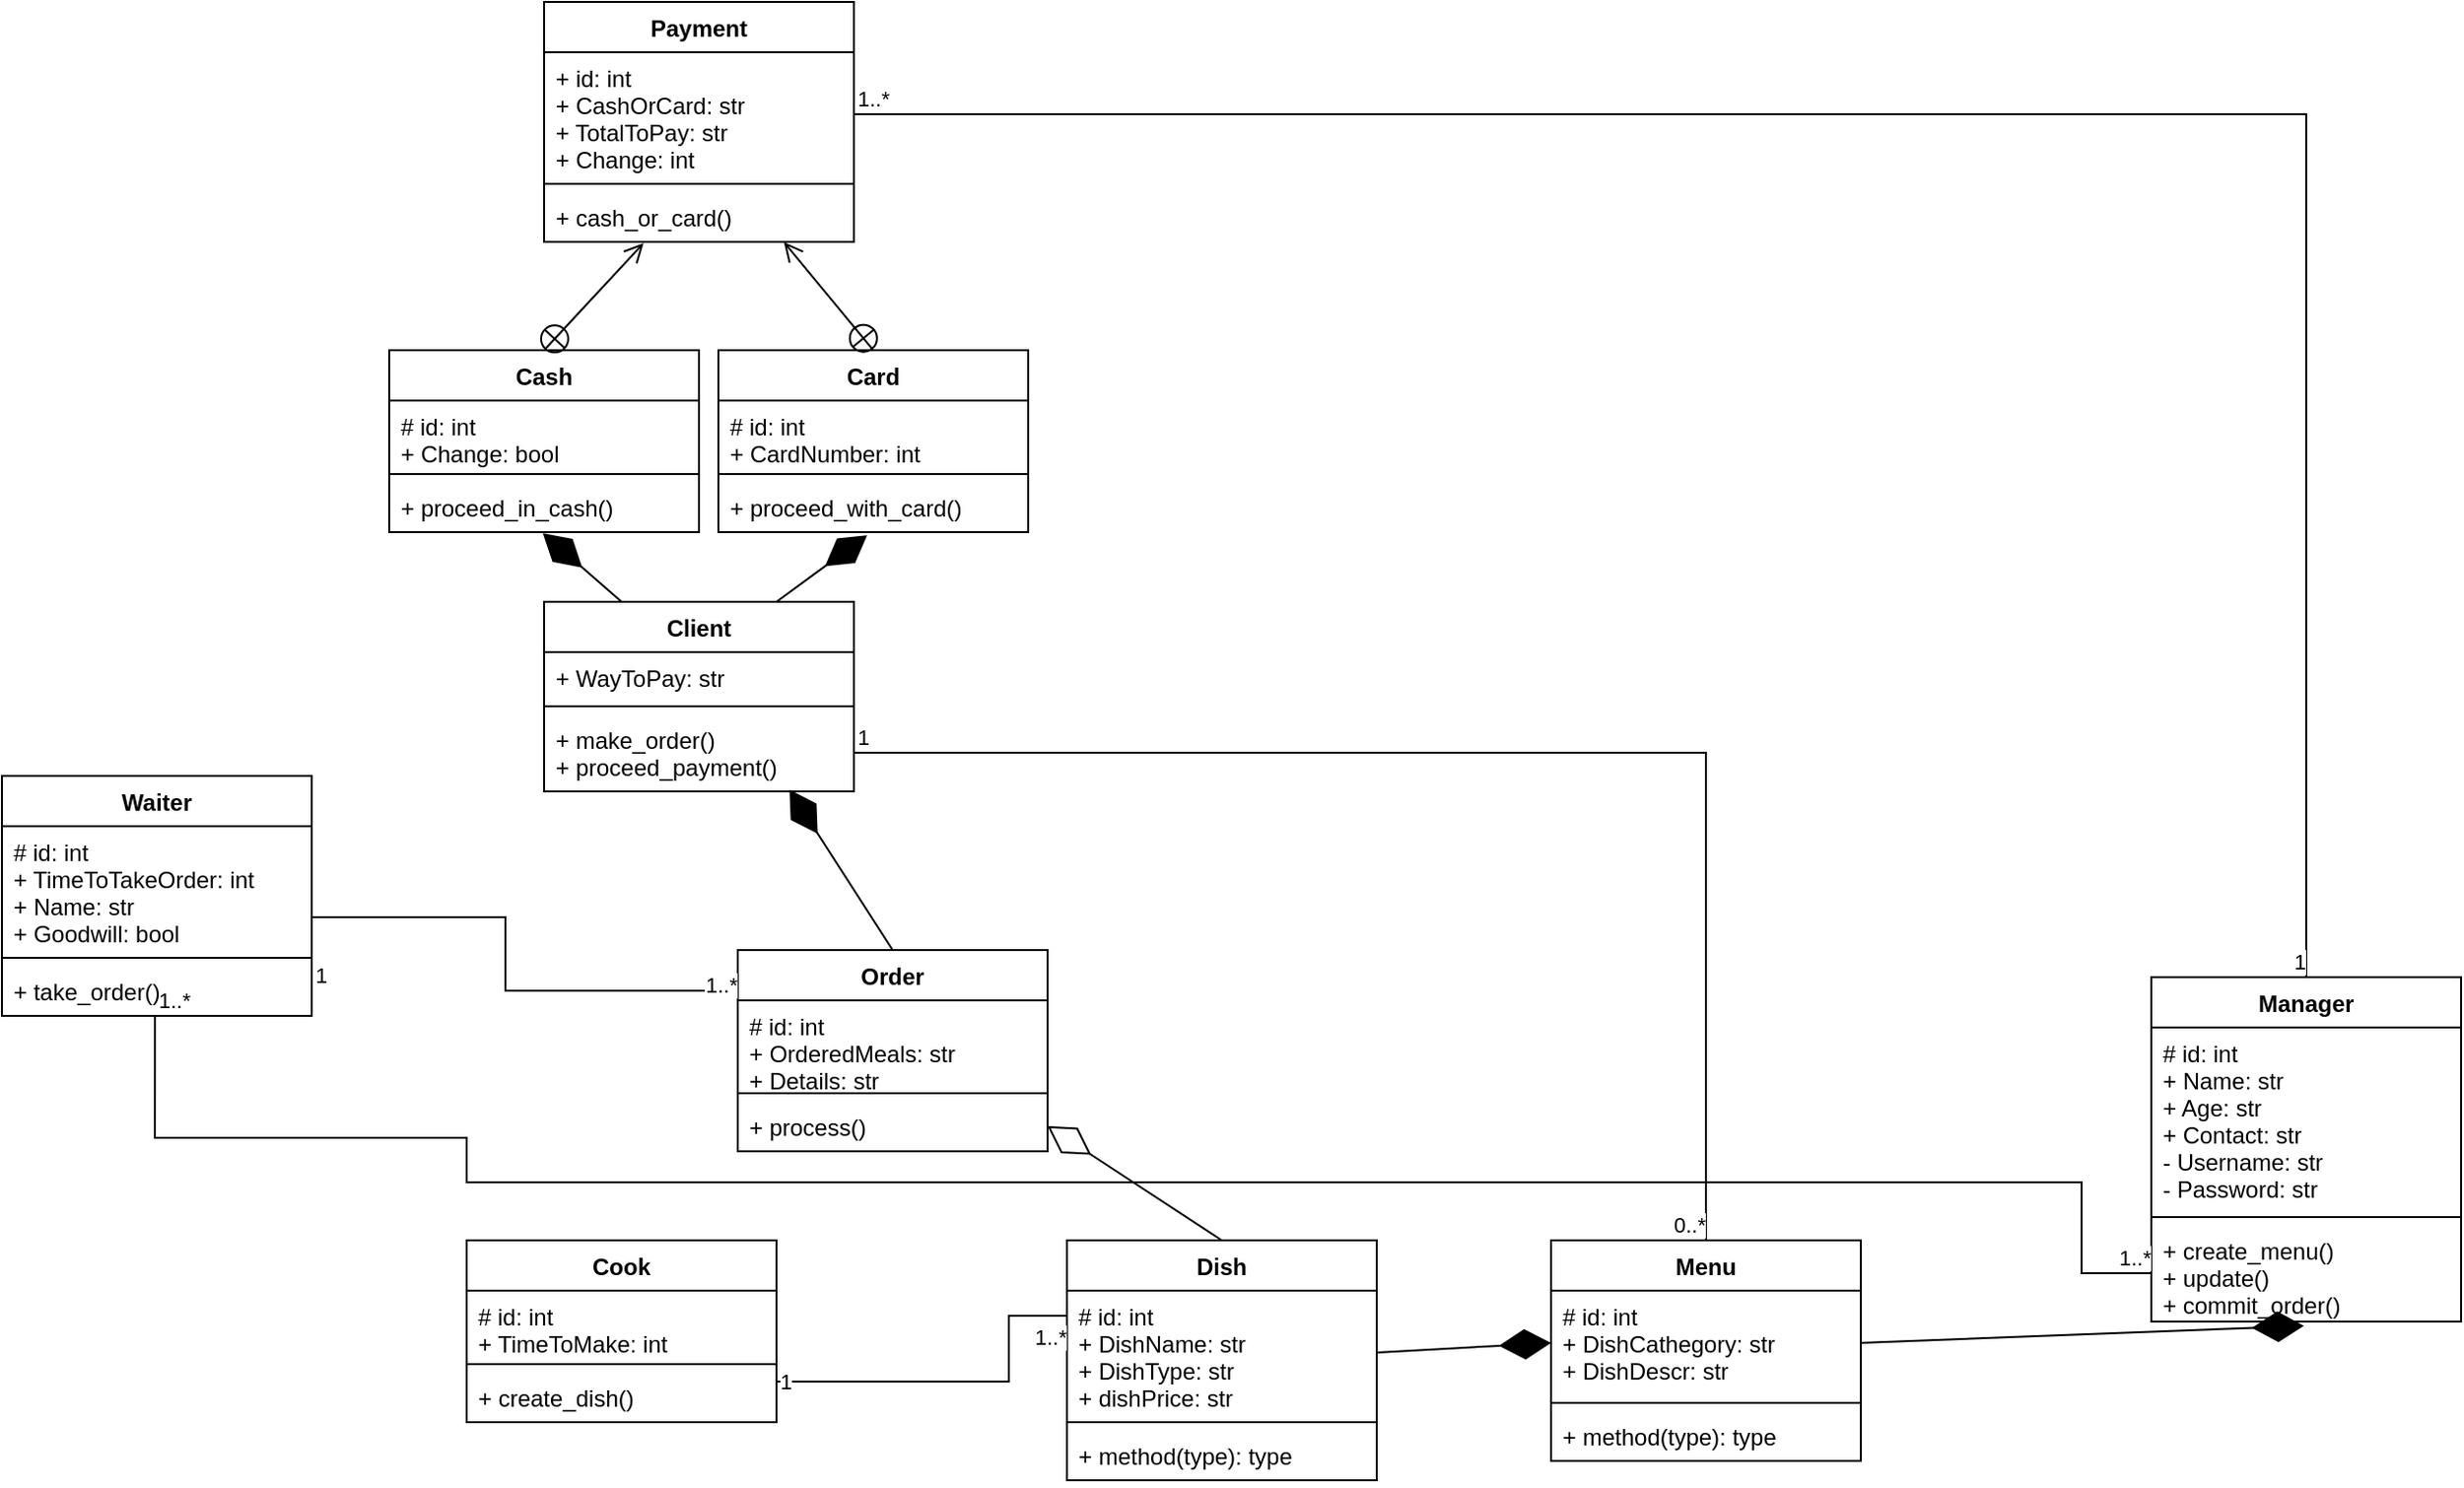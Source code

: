 <mxfile version="16.5.2" type="github">
  <diagram id="C5RBs43oDa-KdzZeNtuy" name="Page-1">
    <mxGraphModel dx="1093" dy="576" grid="1" gridSize="10" guides="1" tooltips="1" connect="1" arrows="1" fold="1" page="1" pageScale="1" pageWidth="1600" pageHeight="900" math="0" shadow="0">
      <root>
        <mxCell id="WIyWlLk6GJQsqaUBKTNV-0" />
        <mxCell id="WIyWlLk6GJQsqaUBKTNV-1" parent="WIyWlLk6GJQsqaUBKTNV-0" />
        <mxCell id="p2C2GwdgbSSy2Q40H9OF-0" value="Menu" style="swimlane;fontStyle=1;align=center;verticalAlign=top;childLayout=stackLayout;horizontal=1;startSize=26;horizontalStack=0;resizeParent=1;resizeParentMax=0;resizeLast=0;collapsible=1;marginBottom=0;" vertex="1" parent="WIyWlLk6GJQsqaUBKTNV-1">
          <mxGeometry x="870" y="670" width="160" height="114" as="geometry" />
        </mxCell>
        <mxCell id="p2C2GwdgbSSy2Q40H9OF-1" value="# id: int&#xa;+ DishCathegory: str&#xa;+ DishDescr: str" style="text;strokeColor=none;fillColor=none;align=left;verticalAlign=top;spacingLeft=4;spacingRight=4;overflow=hidden;rotatable=0;points=[[0,0.5],[1,0.5]];portConstraint=eastwest;" vertex="1" parent="p2C2GwdgbSSy2Q40H9OF-0">
          <mxGeometry y="26" width="160" height="54" as="geometry" />
        </mxCell>
        <mxCell id="p2C2GwdgbSSy2Q40H9OF-2" value="" style="line;strokeWidth=1;fillColor=none;align=left;verticalAlign=middle;spacingTop=-1;spacingLeft=3;spacingRight=3;rotatable=0;labelPosition=right;points=[];portConstraint=eastwest;" vertex="1" parent="p2C2GwdgbSSy2Q40H9OF-0">
          <mxGeometry y="80" width="160" height="8" as="geometry" />
        </mxCell>
        <mxCell id="p2C2GwdgbSSy2Q40H9OF-3" value="+ method(type): type" style="text;strokeColor=none;fillColor=none;align=left;verticalAlign=top;spacingLeft=4;spacingRight=4;overflow=hidden;rotatable=0;points=[[0,0.5],[1,0.5]];portConstraint=eastwest;" vertex="1" parent="p2C2GwdgbSSy2Q40H9OF-0">
          <mxGeometry y="88" width="160" height="26" as="geometry" />
        </mxCell>
        <mxCell id="p2C2GwdgbSSy2Q40H9OF-4" value="Dish" style="swimlane;fontStyle=1;align=center;verticalAlign=top;childLayout=stackLayout;horizontal=1;startSize=26;horizontalStack=0;resizeParent=1;resizeParentMax=0;resizeLast=0;collapsible=1;marginBottom=0;" vertex="1" parent="WIyWlLk6GJQsqaUBKTNV-1">
          <mxGeometry x="620" y="670" width="160" height="124" as="geometry" />
        </mxCell>
        <mxCell id="p2C2GwdgbSSy2Q40H9OF-5" value="# id: int&#xa;+ DishName: str&#xa;+ DishType: str&#xa;+ dishPrice: str" style="text;strokeColor=none;fillColor=none;align=left;verticalAlign=top;spacingLeft=4;spacingRight=4;overflow=hidden;rotatable=0;points=[[0,0.5],[1,0.5]];portConstraint=eastwest;" vertex="1" parent="p2C2GwdgbSSy2Q40H9OF-4">
          <mxGeometry y="26" width="160" height="64" as="geometry" />
        </mxCell>
        <mxCell id="p2C2GwdgbSSy2Q40H9OF-6" value="" style="line;strokeWidth=1;fillColor=none;align=left;verticalAlign=middle;spacingTop=-1;spacingLeft=3;spacingRight=3;rotatable=0;labelPosition=right;points=[];portConstraint=eastwest;" vertex="1" parent="p2C2GwdgbSSy2Q40H9OF-4">
          <mxGeometry y="90" width="160" height="8" as="geometry" />
        </mxCell>
        <mxCell id="p2C2GwdgbSSy2Q40H9OF-7" value="+ method(type): type" style="text;strokeColor=none;fillColor=none;align=left;verticalAlign=top;spacingLeft=4;spacingRight=4;overflow=hidden;rotatable=0;points=[[0,0.5],[1,0.5]];portConstraint=eastwest;" vertex="1" parent="p2C2GwdgbSSy2Q40H9OF-4">
          <mxGeometry y="98" width="160" height="26" as="geometry" />
        </mxCell>
        <mxCell id="p2C2GwdgbSSy2Q40H9OF-9" value="" style="endArrow=diamondThin;endFill=1;endSize=24;html=1;rounded=0;exitX=1;exitY=0.5;exitDx=0;exitDy=0;entryX=0;entryY=0.5;entryDx=0;entryDy=0;" edge="1" parent="WIyWlLk6GJQsqaUBKTNV-1" source="p2C2GwdgbSSy2Q40H9OF-5" target="p2C2GwdgbSSy2Q40H9OF-1">
          <mxGeometry width="160" relative="1" as="geometry">
            <mxPoint x="440" y="330" as="sourcePoint" />
            <mxPoint x="1040" y="579" as="targetPoint" />
          </mxGeometry>
        </mxCell>
        <mxCell id="p2C2GwdgbSSy2Q40H9OF-10" value="Payment" style="swimlane;fontStyle=1;align=center;verticalAlign=top;childLayout=stackLayout;horizontal=1;startSize=26;horizontalStack=0;resizeParent=1;resizeParentMax=0;resizeLast=0;collapsible=1;marginBottom=0;" vertex="1" parent="WIyWlLk6GJQsqaUBKTNV-1">
          <mxGeometry x="350" y="30" width="160" height="124" as="geometry" />
        </mxCell>
        <mxCell id="p2C2GwdgbSSy2Q40H9OF-11" value="+ id: int&#xa;+ CashOrCard: str&#xa;+ TotalToPay: str&#xa;+ Change: int" style="text;strokeColor=none;fillColor=none;align=left;verticalAlign=top;spacingLeft=4;spacingRight=4;overflow=hidden;rotatable=0;points=[[0,0.5],[1,0.5]];portConstraint=eastwest;" vertex="1" parent="p2C2GwdgbSSy2Q40H9OF-10">
          <mxGeometry y="26" width="160" height="64" as="geometry" />
        </mxCell>
        <mxCell id="p2C2GwdgbSSy2Q40H9OF-12" value="" style="line;strokeWidth=1;fillColor=none;align=left;verticalAlign=middle;spacingTop=-1;spacingLeft=3;spacingRight=3;rotatable=0;labelPosition=right;points=[];portConstraint=eastwest;" vertex="1" parent="p2C2GwdgbSSy2Q40H9OF-10">
          <mxGeometry y="90" width="160" height="8" as="geometry" />
        </mxCell>
        <mxCell id="p2C2GwdgbSSy2Q40H9OF-13" value="+ cash_or_card()" style="text;strokeColor=none;fillColor=none;align=left;verticalAlign=top;spacingLeft=4;spacingRight=4;overflow=hidden;rotatable=0;points=[[0,0.5],[1,0.5]];portConstraint=eastwest;" vertex="1" parent="p2C2GwdgbSSy2Q40H9OF-10">
          <mxGeometry y="98" width="160" height="26" as="geometry" />
        </mxCell>
        <mxCell id="p2C2GwdgbSSy2Q40H9OF-26" value="Card" style="swimlane;fontStyle=1;align=center;verticalAlign=top;childLayout=stackLayout;horizontal=1;startSize=26;horizontalStack=0;resizeParent=1;resizeParentMax=0;resizeLast=0;collapsible=1;marginBottom=0;" vertex="1" parent="WIyWlLk6GJQsqaUBKTNV-1">
          <mxGeometry x="440" y="210" width="160" height="94" as="geometry" />
        </mxCell>
        <mxCell id="p2C2GwdgbSSy2Q40H9OF-27" value="# id: int&#xa;+ CardNumber: int" style="text;strokeColor=none;fillColor=none;align=left;verticalAlign=top;spacingLeft=4;spacingRight=4;overflow=hidden;rotatable=0;points=[[0,0.5],[1,0.5]];portConstraint=eastwest;" vertex="1" parent="p2C2GwdgbSSy2Q40H9OF-26">
          <mxGeometry y="26" width="160" height="34" as="geometry" />
        </mxCell>
        <mxCell id="p2C2GwdgbSSy2Q40H9OF-28" value="" style="line;strokeWidth=1;fillColor=none;align=left;verticalAlign=middle;spacingTop=-1;spacingLeft=3;spacingRight=3;rotatable=0;labelPosition=right;points=[];portConstraint=eastwest;" vertex="1" parent="p2C2GwdgbSSy2Q40H9OF-26">
          <mxGeometry y="60" width="160" height="8" as="geometry" />
        </mxCell>
        <mxCell id="p2C2GwdgbSSy2Q40H9OF-29" value="+ proceed_with_card()" style="text;strokeColor=none;fillColor=none;align=left;verticalAlign=top;spacingLeft=4;spacingRight=4;overflow=hidden;rotatable=0;points=[[0,0.5],[1,0.5]];portConstraint=eastwest;" vertex="1" parent="p2C2GwdgbSSy2Q40H9OF-26">
          <mxGeometry y="68" width="160" height="26" as="geometry" />
        </mxCell>
        <mxCell id="p2C2GwdgbSSy2Q40H9OF-30" value="Cash" style="swimlane;fontStyle=1;align=center;verticalAlign=top;childLayout=stackLayout;horizontal=1;startSize=26;horizontalStack=0;resizeParent=1;resizeParentMax=0;resizeLast=0;collapsible=1;marginBottom=0;" vertex="1" parent="WIyWlLk6GJQsqaUBKTNV-1">
          <mxGeometry x="270" y="210" width="160" height="94" as="geometry" />
        </mxCell>
        <mxCell id="p2C2GwdgbSSy2Q40H9OF-31" value="# id: int&#xa;+ Change: bool" style="text;strokeColor=none;fillColor=none;align=left;verticalAlign=top;spacingLeft=4;spacingRight=4;overflow=hidden;rotatable=0;points=[[0,0.5],[1,0.5]];portConstraint=eastwest;" vertex="1" parent="p2C2GwdgbSSy2Q40H9OF-30">
          <mxGeometry y="26" width="160" height="34" as="geometry" />
        </mxCell>
        <mxCell id="p2C2GwdgbSSy2Q40H9OF-32" value="" style="line;strokeWidth=1;fillColor=none;align=left;verticalAlign=middle;spacingTop=-1;spacingLeft=3;spacingRight=3;rotatable=0;labelPosition=right;points=[];portConstraint=eastwest;" vertex="1" parent="p2C2GwdgbSSy2Q40H9OF-30">
          <mxGeometry y="60" width="160" height="8" as="geometry" />
        </mxCell>
        <mxCell id="p2C2GwdgbSSy2Q40H9OF-33" value="+ proceed_in_cash()" style="text;strokeColor=none;fillColor=none;align=left;verticalAlign=top;spacingLeft=4;spacingRight=4;overflow=hidden;rotatable=0;points=[[0,0.5],[1,0.5]];portConstraint=eastwest;" vertex="1" parent="p2C2GwdgbSSy2Q40H9OF-30">
          <mxGeometry y="68" width="160" height="26" as="geometry" />
        </mxCell>
        <mxCell id="p2C2GwdgbSSy2Q40H9OF-34" value="" style="endArrow=open;startArrow=circlePlus;endFill=0;startFill=0;endSize=8;html=1;rounded=0;entryX=0.774;entryY=1.005;entryDx=0;entryDy=0;entryPerimeter=0;exitX=0.5;exitY=0;exitDx=0;exitDy=0;" edge="1" parent="WIyWlLk6GJQsqaUBKTNV-1" source="p2C2GwdgbSSy2Q40H9OF-26" target="p2C2GwdgbSSy2Q40H9OF-13">
          <mxGeometry width="160" relative="1" as="geometry">
            <mxPoint x="840" y="480" as="sourcePoint" />
            <mxPoint x="1000" y="480" as="targetPoint" />
          </mxGeometry>
        </mxCell>
        <mxCell id="p2C2GwdgbSSy2Q40H9OF-35" value="" style="endArrow=open;startArrow=circlePlus;endFill=0;startFill=0;endSize=8;html=1;rounded=0;entryX=0.321;entryY=1.026;entryDx=0;entryDy=0;entryPerimeter=0;exitX=0.5;exitY=0;exitDx=0;exitDy=0;" edge="1" parent="WIyWlLk6GJQsqaUBKTNV-1" source="p2C2GwdgbSSy2Q40H9OF-30" target="p2C2GwdgbSSy2Q40H9OF-13">
          <mxGeometry width="160" relative="1" as="geometry">
            <mxPoint x="390" y="280" as="sourcePoint" />
            <mxPoint x="550" y="280" as="targetPoint" />
          </mxGeometry>
        </mxCell>
        <mxCell id="p2C2GwdgbSSy2Q40H9OF-36" value="Manager" style="swimlane;fontStyle=1;align=center;verticalAlign=top;childLayout=stackLayout;horizontal=1;startSize=26;horizontalStack=0;resizeParent=1;resizeParentMax=0;resizeLast=0;collapsible=1;marginBottom=0;" vertex="1" parent="WIyWlLk6GJQsqaUBKTNV-1">
          <mxGeometry x="1180" y="534" width="160" height="178" as="geometry" />
        </mxCell>
        <mxCell id="p2C2GwdgbSSy2Q40H9OF-37" value="# id: int&#xa;+ Name: str&#xa;+ Age: str&#xa;+ Contact: str&#xa;- Username: str&#xa;- Password: str" style="text;strokeColor=none;fillColor=none;align=left;verticalAlign=top;spacingLeft=4;spacingRight=4;overflow=hidden;rotatable=0;points=[[0,0.5],[1,0.5]];portConstraint=eastwest;" vertex="1" parent="p2C2GwdgbSSy2Q40H9OF-36">
          <mxGeometry y="26" width="160" height="94" as="geometry" />
        </mxCell>
        <mxCell id="p2C2GwdgbSSy2Q40H9OF-38" value="" style="line;strokeWidth=1;fillColor=none;align=left;verticalAlign=middle;spacingTop=-1;spacingLeft=3;spacingRight=3;rotatable=0;labelPosition=right;points=[];portConstraint=eastwest;" vertex="1" parent="p2C2GwdgbSSy2Q40H9OF-36">
          <mxGeometry y="120" width="160" height="8" as="geometry" />
        </mxCell>
        <mxCell id="p2C2GwdgbSSy2Q40H9OF-39" value="+ create_menu()&#xa;+ update()&#xa;+ commit_order()" style="text;strokeColor=none;fillColor=none;align=left;verticalAlign=top;spacingLeft=4;spacingRight=4;overflow=hidden;rotatable=0;points=[[0,0.5],[1,0.5]];portConstraint=eastwest;" vertex="1" parent="p2C2GwdgbSSy2Q40H9OF-36">
          <mxGeometry y="128" width="160" height="50" as="geometry" />
        </mxCell>
        <mxCell id="p2C2GwdgbSSy2Q40H9OF-40" value="" style="endArrow=none;html=1;edgeStyle=orthogonalEdgeStyle;rounded=0;exitX=1;exitY=0.5;exitDx=0;exitDy=0;entryX=0.5;entryY=0;entryDx=0;entryDy=0;" edge="1" parent="WIyWlLk6GJQsqaUBKTNV-1" source="p2C2GwdgbSSy2Q40H9OF-11" target="p2C2GwdgbSSy2Q40H9OF-36">
          <mxGeometry relative="1" as="geometry">
            <mxPoint x="740" y="140" as="sourcePoint" />
            <mxPoint x="1090" y="150" as="targetPoint" />
          </mxGeometry>
        </mxCell>
        <mxCell id="p2C2GwdgbSSy2Q40H9OF-41" value="1..*" style="edgeLabel;resizable=0;html=1;align=left;verticalAlign=bottom;" connectable="0" vertex="1" parent="p2C2GwdgbSSy2Q40H9OF-40">
          <mxGeometry x="-1" relative="1" as="geometry" />
        </mxCell>
        <mxCell id="p2C2GwdgbSSy2Q40H9OF-42" value="1" style="edgeLabel;resizable=0;html=1;align=right;verticalAlign=bottom;" connectable="0" vertex="1" parent="p2C2GwdgbSSy2Q40H9OF-40">
          <mxGeometry x="1" relative="1" as="geometry" />
        </mxCell>
        <mxCell id="p2C2GwdgbSSy2Q40H9OF-43" value="" style="endArrow=diamondThin;endFill=1;endSize=24;html=1;rounded=0;exitX=1;exitY=0.5;exitDx=0;exitDy=0;entryX=0.493;entryY=1.044;entryDx=0;entryDy=0;entryPerimeter=0;" edge="1" parent="WIyWlLk6GJQsqaUBKTNV-1" source="p2C2GwdgbSSy2Q40H9OF-1" target="p2C2GwdgbSSy2Q40H9OF-39">
          <mxGeometry width="160" relative="1" as="geometry">
            <mxPoint x="1100" y="582.41" as="sourcePoint" />
            <mxPoint x="1120" y="290" as="targetPoint" />
          </mxGeometry>
        </mxCell>
        <mxCell id="p2C2GwdgbSSy2Q40H9OF-44" value="Cook" style="swimlane;fontStyle=1;align=center;verticalAlign=top;childLayout=stackLayout;horizontal=1;startSize=26;horizontalStack=0;resizeParent=1;resizeParentMax=0;resizeLast=0;collapsible=1;marginBottom=0;" vertex="1" parent="WIyWlLk6GJQsqaUBKTNV-1">
          <mxGeometry x="310" y="670" width="160" height="94" as="geometry" />
        </mxCell>
        <mxCell id="p2C2GwdgbSSy2Q40H9OF-45" value="# id: int&#xa;+ TimeToMake: int" style="text;strokeColor=none;fillColor=none;align=left;verticalAlign=top;spacingLeft=4;spacingRight=4;overflow=hidden;rotatable=0;points=[[0,0.5],[1,0.5]];portConstraint=eastwest;" vertex="1" parent="p2C2GwdgbSSy2Q40H9OF-44">
          <mxGeometry y="26" width="160" height="34" as="geometry" />
        </mxCell>
        <mxCell id="p2C2GwdgbSSy2Q40H9OF-46" value="" style="line;strokeWidth=1;fillColor=none;align=left;verticalAlign=middle;spacingTop=-1;spacingLeft=3;spacingRight=3;rotatable=0;labelPosition=right;points=[];portConstraint=eastwest;" vertex="1" parent="p2C2GwdgbSSy2Q40H9OF-44">
          <mxGeometry y="60" width="160" height="8" as="geometry" />
        </mxCell>
        <mxCell id="p2C2GwdgbSSy2Q40H9OF-47" value="+ create_dish()" style="text;strokeColor=none;fillColor=none;align=left;verticalAlign=top;spacingLeft=4;spacingRight=4;overflow=hidden;rotatable=0;points=[[0,0.5],[1,0.5]];portConstraint=eastwest;" vertex="1" parent="p2C2GwdgbSSy2Q40H9OF-44">
          <mxGeometry y="68" width="160" height="26" as="geometry" />
        </mxCell>
        <mxCell id="p2C2GwdgbSSy2Q40H9OF-48" value="" style="endArrow=none;html=1;edgeStyle=orthogonalEdgeStyle;rounded=0;exitX=1;exitY=0.5;exitDx=0;exitDy=0;entryX=0;entryY=0.5;entryDx=0;entryDy=0;" edge="1" parent="WIyWlLk6GJQsqaUBKTNV-1" source="p2C2GwdgbSSy2Q40H9OF-47" target="p2C2GwdgbSSy2Q40H9OF-5">
          <mxGeometry relative="1" as="geometry">
            <mxPoint x="650" y="486" as="sourcePoint" />
            <mxPoint x="690" y="339" as="targetPoint" />
            <Array as="points">
              <mxPoint x="590" y="743" />
              <mxPoint x="590" y="709" />
            </Array>
          </mxGeometry>
        </mxCell>
        <mxCell id="p2C2GwdgbSSy2Q40H9OF-49" value="1" style="edgeLabel;resizable=0;html=1;align=left;verticalAlign=bottom;" connectable="0" vertex="1" parent="p2C2GwdgbSSy2Q40H9OF-48">
          <mxGeometry x="-1" relative="1" as="geometry" />
        </mxCell>
        <mxCell id="p2C2GwdgbSSy2Q40H9OF-50" value="1..*" style="edgeLabel;resizable=0;html=1;align=right;verticalAlign=bottom;" connectable="0" vertex="1" parent="p2C2GwdgbSSy2Q40H9OF-48">
          <mxGeometry x="1" relative="1" as="geometry" />
        </mxCell>
        <mxCell id="p2C2GwdgbSSy2Q40H9OF-51" value="Client" style="swimlane;fontStyle=1;align=center;verticalAlign=top;childLayout=stackLayout;horizontal=1;startSize=26;horizontalStack=0;resizeParent=1;resizeParentMax=0;resizeLast=0;collapsible=1;marginBottom=0;" vertex="1" parent="WIyWlLk6GJQsqaUBKTNV-1">
          <mxGeometry x="350" y="340" width="160" height="98" as="geometry" />
        </mxCell>
        <mxCell id="p2C2GwdgbSSy2Q40H9OF-52" value="+ WayToPay: str" style="text;strokeColor=none;fillColor=none;align=left;verticalAlign=top;spacingLeft=4;spacingRight=4;overflow=hidden;rotatable=0;points=[[0,0.5],[1,0.5]];portConstraint=eastwest;" vertex="1" parent="p2C2GwdgbSSy2Q40H9OF-51">
          <mxGeometry y="26" width="160" height="24" as="geometry" />
        </mxCell>
        <mxCell id="p2C2GwdgbSSy2Q40H9OF-53" value="" style="line;strokeWidth=1;fillColor=none;align=left;verticalAlign=middle;spacingTop=-1;spacingLeft=3;spacingRight=3;rotatable=0;labelPosition=right;points=[];portConstraint=eastwest;" vertex="1" parent="p2C2GwdgbSSy2Q40H9OF-51">
          <mxGeometry y="50" width="160" height="8" as="geometry" />
        </mxCell>
        <mxCell id="p2C2GwdgbSSy2Q40H9OF-54" value="+ make_order()&#xa;+ proceed_payment()" style="text;strokeColor=none;fillColor=none;align=left;verticalAlign=top;spacingLeft=4;spacingRight=4;overflow=hidden;rotatable=0;points=[[0,0.5],[1,0.5]];portConstraint=eastwest;" vertex="1" parent="p2C2GwdgbSSy2Q40H9OF-51">
          <mxGeometry y="58" width="160" height="40" as="geometry" />
        </mxCell>
        <mxCell id="p2C2GwdgbSSy2Q40H9OF-55" value="" style="endArrow=diamondThin;endFill=1;endSize=24;html=1;rounded=0;entryX=0.48;entryY=1.064;entryDx=0;entryDy=0;entryPerimeter=0;exitX=0.75;exitY=0;exitDx=0;exitDy=0;" edge="1" parent="WIyWlLk6GJQsqaUBKTNV-1" source="p2C2GwdgbSSy2Q40H9OF-51" target="p2C2GwdgbSSy2Q40H9OF-29">
          <mxGeometry width="160" relative="1" as="geometry">
            <mxPoint x="630" y="440" as="sourcePoint" />
            <mxPoint x="790" y="440" as="targetPoint" />
          </mxGeometry>
        </mxCell>
        <mxCell id="p2C2GwdgbSSy2Q40H9OF-56" value="" style="endArrow=diamondThin;endFill=1;endSize=24;html=1;rounded=0;exitX=0.25;exitY=0;exitDx=0;exitDy=0;entryX=0.496;entryY=1.023;entryDx=0;entryDy=0;entryPerimeter=0;" edge="1" parent="WIyWlLk6GJQsqaUBKTNV-1" source="p2C2GwdgbSSy2Q40H9OF-51" target="p2C2GwdgbSSy2Q40H9OF-33">
          <mxGeometry width="160" relative="1" as="geometry">
            <mxPoint x="630" y="440" as="sourcePoint" />
            <mxPoint x="350" y="290" as="targetPoint" />
          </mxGeometry>
        </mxCell>
        <mxCell id="p2C2GwdgbSSy2Q40H9OF-57" value="" style="endArrow=none;html=1;edgeStyle=orthogonalEdgeStyle;rounded=0;exitX=1;exitY=0.5;exitDx=0;exitDy=0;entryX=0.5;entryY=0;entryDx=0;entryDy=0;" edge="1" parent="WIyWlLk6GJQsqaUBKTNV-1" source="p2C2GwdgbSSy2Q40H9OF-54" target="p2C2GwdgbSSy2Q40H9OF-0">
          <mxGeometry relative="1" as="geometry">
            <mxPoint x="630" y="440" as="sourcePoint" />
            <mxPoint x="790" y="440" as="targetPoint" />
          </mxGeometry>
        </mxCell>
        <mxCell id="p2C2GwdgbSSy2Q40H9OF-58" value="1" style="edgeLabel;resizable=0;html=1;align=left;verticalAlign=bottom;" connectable="0" vertex="1" parent="p2C2GwdgbSSy2Q40H9OF-57">
          <mxGeometry x="-1" relative="1" as="geometry" />
        </mxCell>
        <mxCell id="p2C2GwdgbSSy2Q40H9OF-59" value="0..*" style="edgeLabel;resizable=0;html=1;align=right;verticalAlign=bottom;" connectable="0" vertex="1" parent="p2C2GwdgbSSy2Q40H9OF-57">
          <mxGeometry x="1" relative="1" as="geometry" />
        </mxCell>
        <mxCell id="p2C2GwdgbSSy2Q40H9OF-60" value="Order" style="swimlane;fontStyle=1;align=center;verticalAlign=top;childLayout=stackLayout;horizontal=1;startSize=26;horizontalStack=0;resizeParent=1;resizeParentMax=0;resizeLast=0;collapsible=1;marginBottom=0;" vertex="1" parent="WIyWlLk6GJQsqaUBKTNV-1">
          <mxGeometry x="450" y="520" width="160" height="104" as="geometry" />
        </mxCell>
        <mxCell id="p2C2GwdgbSSy2Q40H9OF-61" value="# id: int&#xa;+ OrderedMeals: str&#xa;+ Details: str" style="text;strokeColor=none;fillColor=none;align=left;verticalAlign=top;spacingLeft=4;spacingRight=4;overflow=hidden;rotatable=0;points=[[0,0.5],[1,0.5]];portConstraint=eastwest;" vertex="1" parent="p2C2GwdgbSSy2Q40H9OF-60">
          <mxGeometry y="26" width="160" height="44" as="geometry" />
        </mxCell>
        <mxCell id="p2C2GwdgbSSy2Q40H9OF-62" value="" style="line;strokeWidth=1;fillColor=none;align=left;verticalAlign=middle;spacingTop=-1;spacingLeft=3;spacingRight=3;rotatable=0;labelPosition=right;points=[];portConstraint=eastwest;" vertex="1" parent="p2C2GwdgbSSy2Q40H9OF-60">
          <mxGeometry y="70" width="160" height="8" as="geometry" />
        </mxCell>
        <mxCell id="p2C2GwdgbSSy2Q40H9OF-63" value="+ process()" style="text;strokeColor=none;fillColor=none;align=left;verticalAlign=top;spacingLeft=4;spacingRight=4;overflow=hidden;rotatable=0;points=[[0,0.5],[1,0.5]];portConstraint=eastwest;" vertex="1" parent="p2C2GwdgbSSy2Q40H9OF-60">
          <mxGeometry y="78" width="160" height="26" as="geometry" />
        </mxCell>
        <mxCell id="p2C2GwdgbSSy2Q40H9OF-64" value="" style="endArrow=diamondThin;endFill=0;endSize=24;html=1;rounded=0;exitX=0.5;exitY=0;exitDx=0;exitDy=0;entryX=1;entryY=0.5;entryDx=0;entryDy=0;" edge="1" parent="WIyWlLk6GJQsqaUBKTNV-1" source="p2C2GwdgbSSy2Q40H9OF-4" target="p2C2GwdgbSSy2Q40H9OF-63">
          <mxGeometry width="160" relative="1" as="geometry">
            <mxPoint x="390" y="550" as="sourcePoint" />
            <mxPoint x="550" y="550" as="targetPoint" />
          </mxGeometry>
        </mxCell>
        <mxCell id="p2C2GwdgbSSy2Q40H9OF-65" value="Waiter" style="swimlane;fontStyle=1;align=center;verticalAlign=top;childLayout=stackLayout;horizontal=1;startSize=26;horizontalStack=0;resizeParent=1;resizeParentMax=0;resizeLast=0;collapsible=1;marginBottom=0;" vertex="1" parent="WIyWlLk6GJQsqaUBKTNV-1">
          <mxGeometry x="70" y="430" width="160" height="124" as="geometry" />
        </mxCell>
        <mxCell id="p2C2GwdgbSSy2Q40H9OF-66" value="# id: int&#xa;+ TimeToTakeOrder: int&#xa;+ Name: str&#xa;+ Goodwill: bool" style="text;strokeColor=none;fillColor=none;align=left;verticalAlign=top;spacingLeft=4;spacingRight=4;overflow=hidden;rotatable=0;points=[[0,0.5],[1,0.5]];portConstraint=eastwest;" vertex="1" parent="p2C2GwdgbSSy2Q40H9OF-65">
          <mxGeometry y="26" width="160" height="64" as="geometry" />
        </mxCell>
        <mxCell id="p2C2GwdgbSSy2Q40H9OF-67" value="" style="line;strokeWidth=1;fillColor=none;align=left;verticalAlign=middle;spacingTop=-1;spacingLeft=3;spacingRight=3;rotatable=0;labelPosition=right;points=[];portConstraint=eastwest;" vertex="1" parent="p2C2GwdgbSSy2Q40H9OF-65">
          <mxGeometry y="90" width="160" height="8" as="geometry" />
        </mxCell>
        <mxCell id="p2C2GwdgbSSy2Q40H9OF-68" value="+ take_order()" style="text;strokeColor=none;fillColor=none;align=left;verticalAlign=top;spacingLeft=4;spacingRight=4;overflow=hidden;rotatable=0;points=[[0,0.5],[1,0.5]];portConstraint=eastwest;" vertex="1" parent="p2C2GwdgbSSy2Q40H9OF-65">
          <mxGeometry y="98" width="160" height="26" as="geometry" />
        </mxCell>
        <mxCell id="p2C2GwdgbSSy2Q40H9OF-69" value="" style="endArrow=diamondThin;endFill=1;endSize=24;html=1;rounded=0;exitX=0.5;exitY=0;exitDx=0;exitDy=0;entryX=0.792;entryY=0.979;entryDx=0;entryDy=0;entryPerimeter=0;" edge="1" parent="WIyWlLk6GJQsqaUBKTNV-1" source="p2C2GwdgbSSy2Q40H9OF-60" target="p2C2GwdgbSSy2Q40H9OF-54">
          <mxGeometry width="160" relative="1" as="geometry">
            <mxPoint x="360" y="410" as="sourcePoint" />
            <mxPoint x="520" y="410" as="targetPoint" />
          </mxGeometry>
        </mxCell>
        <mxCell id="p2C2GwdgbSSy2Q40H9OF-70" value="" style="endArrow=none;html=1;edgeStyle=orthogonalEdgeStyle;rounded=0;entryX=0;entryY=0.25;entryDx=0;entryDy=0;exitX=1;exitY=0.5;exitDx=0;exitDy=0;" edge="1" parent="WIyWlLk6GJQsqaUBKTNV-1" source="p2C2GwdgbSSy2Q40H9OF-68" target="p2C2GwdgbSSy2Q40H9OF-60">
          <mxGeometry relative="1" as="geometry">
            <mxPoint x="250" y="500" as="sourcePoint" />
            <mxPoint x="430" y="560" as="targetPoint" />
            <Array as="points">
              <mxPoint x="330" y="503" />
              <mxPoint x="330" y="541" />
            </Array>
          </mxGeometry>
        </mxCell>
        <mxCell id="p2C2GwdgbSSy2Q40H9OF-71" value="1" style="edgeLabel;resizable=0;html=1;align=left;verticalAlign=bottom;" connectable="0" vertex="1" parent="p2C2GwdgbSSy2Q40H9OF-70">
          <mxGeometry x="-1" relative="1" as="geometry" />
        </mxCell>
        <mxCell id="p2C2GwdgbSSy2Q40H9OF-72" value="1..*" style="edgeLabel;resizable=0;html=1;align=right;verticalAlign=bottom;" connectable="0" vertex="1" parent="p2C2GwdgbSSy2Q40H9OF-70">
          <mxGeometry x="1" relative="1" as="geometry" />
        </mxCell>
        <mxCell id="p2C2GwdgbSSy2Q40H9OF-73" value="" style="endArrow=none;html=1;edgeStyle=orthogonalEdgeStyle;rounded=0;exitX=0.494;exitY=1.008;exitDx=0;exitDy=0;exitPerimeter=0;entryX=0;entryY=0.5;entryDx=0;entryDy=0;" edge="1" parent="WIyWlLk6GJQsqaUBKTNV-1" source="p2C2GwdgbSSy2Q40H9OF-68" target="p2C2GwdgbSSy2Q40H9OF-39">
          <mxGeometry relative="1" as="geometry">
            <mxPoint x="150" y="590" as="sourcePoint" />
            <mxPoint x="600" y="640" as="targetPoint" />
            <Array as="points">
              <mxPoint x="149" y="617" />
              <mxPoint x="310" y="617" />
              <mxPoint x="310" y="640" />
              <mxPoint x="1144" y="640" />
              <mxPoint x="1144" y="687" />
            </Array>
          </mxGeometry>
        </mxCell>
        <mxCell id="p2C2GwdgbSSy2Q40H9OF-74" value="1..*" style="edgeLabel;resizable=0;html=1;align=left;verticalAlign=bottom;" connectable="0" vertex="1" parent="p2C2GwdgbSSy2Q40H9OF-73">
          <mxGeometry x="-1" relative="1" as="geometry" />
        </mxCell>
        <mxCell id="p2C2GwdgbSSy2Q40H9OF-75" value="1..*" style="edgeLabel;resizable=0;html=1;align=right;verticalAlign=bottom;" connectable="0" vertex="1" parent="p2C2GwdgbSSy2Q40H9OF-73">
          <mxGeometry x="1" relative="1" as="geometry" />
        </mxCell>
      </root>
    </mxGraphModel>
  </diagram>
</mxfile>
